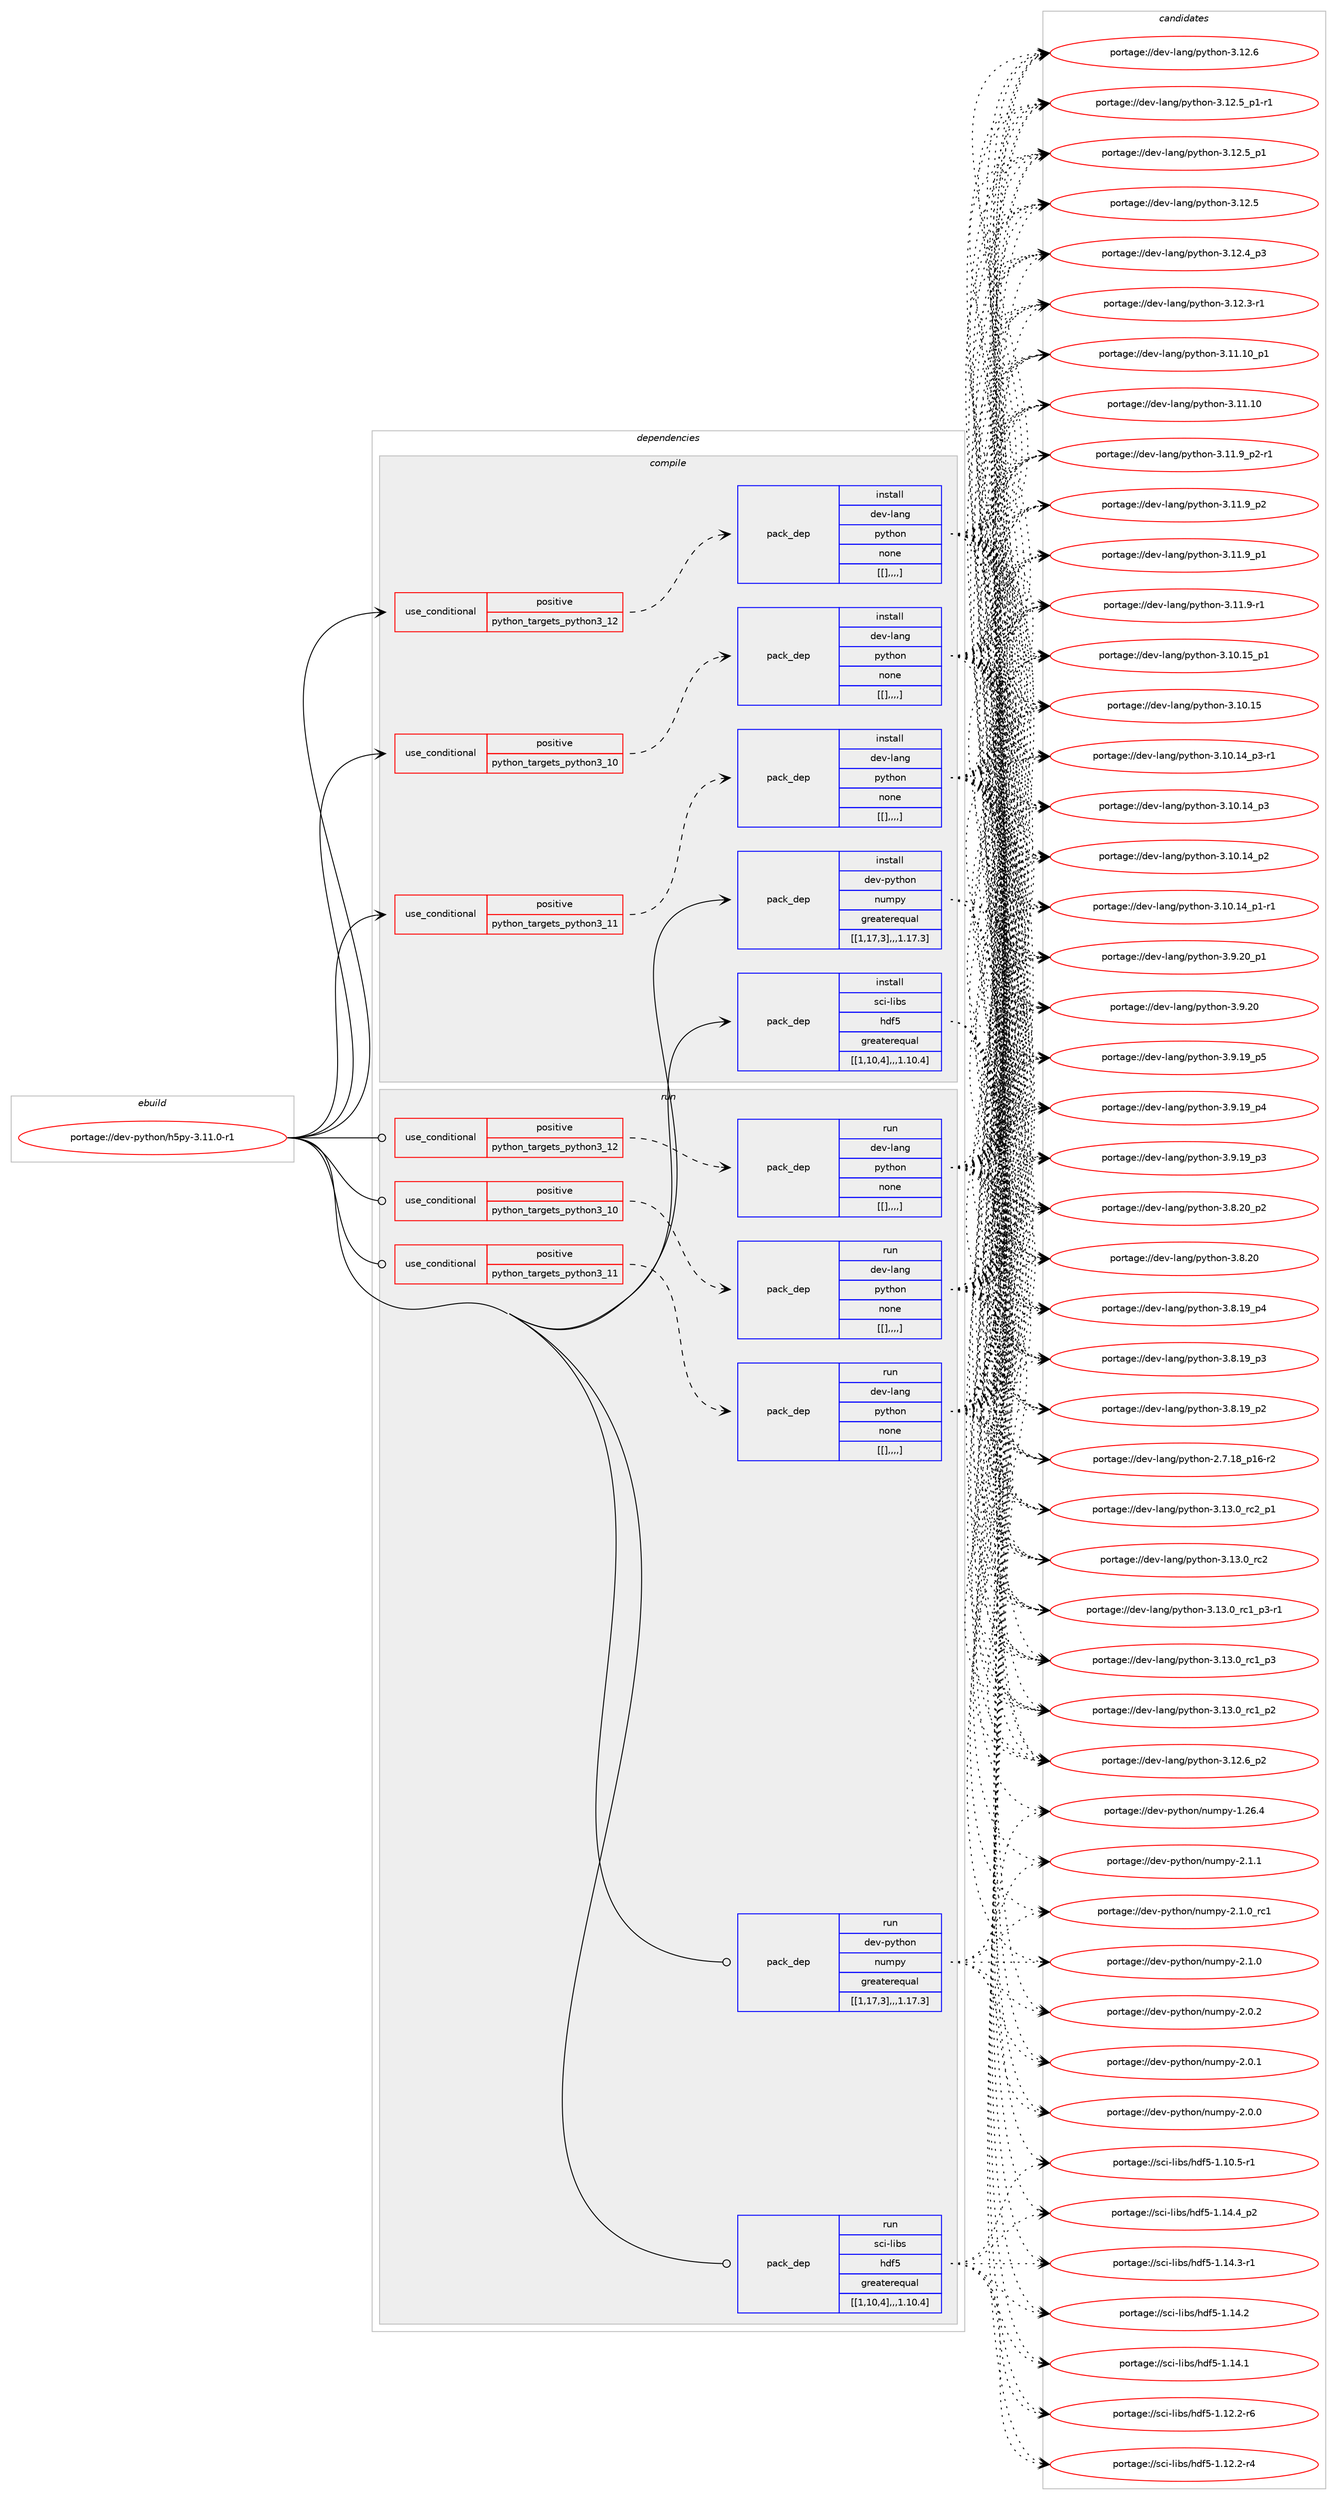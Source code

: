 digraph prolog {

# *************
# Graph options
# *************

newrank=true;
concentrate=true;
compound=true;
graph [rankdir=LR,fontname=Helvetica,fontsize=10,ranksep=1.5];#, ranksep=2.5, nodesep=0.2];
edge  [arrowhead=vee];
node  [fontname=Helvetica,fontsize=10];

# **********
# The ebuild
# **********

subgraph cluster_leftcol {
color=gray;
label=<<i>ebuild</i>>;
id [label="portage://dev-python/h5py-3.11.0-r1", color=red, width=4, href="../dev-python/h5py-3.11.0-r1.svg"];
}

# ****************
# The dependencies
# ****************

subgraph cluster_midcol {
color=gray;
label=<<i>dependencies</i>>;
subgraph cluster_compile {
fillcolor="#eeeeee";
style=filled;
label=<<i>compile</i>>;
subgraph cond34400 {
dependency149246 [label=<<TABLE BORDER="0" CELLBORDER="1" CELLSPACING="0" CELLPADDING="4"><TR><TD ROWSPAN="3" CELLPADDING="10">use_conditional</TD></TR><TR><TD>positive</TD></TR><TR><TD>python_targets_python3_10</TD></TR></TABLE>>, shape=none, color=red];
subgraph pack113632 {
dependency149247 [label=<<TABLE BORDER="0" CELLBORDER="1" CELLSPACING="0" CELLPADDING="4" WIDTH="220"><TR><TD ROWSPAN="6" CELLPADDING="30">pack_dep</TD></TR><TR><TD WIDTH="110">install</TD></TR><TR><TD>dev-lang</TD></TR><TR><TD>python</TD></TR><TR><TD>none</TD></TR><TR><TD>[[],,,,]</TD></TR></TABLE>>, shape=none, color=blue];
}
dependency149246:e -> dependency149247:w [weight=20,style="dashed",arrowhead="vee"];
}
id:e -> dependency149246:w [weight=20,style="solid",arrowhead="vee"];
subgraph cond34401 {
dependency149248 [label=<<TABLE BORDER="0" CELLBORDER="1" CELLSPACING="0" CELLPADDING="4"><TR><TD ROWSPAN="3" CELLPADDING="10">use_conditional</TD></TR><TR><TD>positive</TD></TR><TR><TD>python_targets_python3_11</TD></TR></TABLE>>, shape=none, color=red];
subgraph pack113633 {
dependency149249 [label=<<TABLE BORDER="0" CELLBORDER="1" CELLSPACING="0" CELLPADDING="4" WIDTH="220"><TR><TD ROWSPAN="6" CELLPADDING="30">pack_dep</TD></TR><TR><TD WIDTH="110">install</TD></TR><TR><TD>dev-lang</TD></TR><TR><TD>python</TD></TR><TR><TD>none</TD></TR><TR><TD>[[],,,,]</TD></TR></TABLE>>, shape=none, color=blue];
}
dependency149248:e -> dependency149249:w [weight=20,style="dashed",arrowhead="vee"];
}
id:e -> dependency149248:w [weight=20,style="solid",arrowhead="vee"];
subgraph cond34402 {
dependency149250 [label=<<TABLE BORDER="0" CELLBORDER="1" CELLSPACING="0" CELLPADDING="4"><TR><TD ROWSPAN="3" CELLPADDING="10">use_conditional</TD></TR><TR><TD>positive</TD></TR><TR><TD>python_targets_python3_12</TD></TR></TABLE>>, shape=none, color=red];
subgraph pack113634 {
dependency149251 [label=<<TABLE BORDER="0" CELLBORDER="1" CELLSPACING="0" CELLPADDING="4" WIDTH="220"><TR><TD ROWSPAN="6" CELLPADDING="30">pack_dep</TD></TR><TR><TD WIDTH="110">install</TD></TR><TR><TD>dev-lang</TD></TR><TR><TD>python</TD></TR><TR><TD>none</TD></TR><TR><TD>[[],,,,]</TD></TR></TABLE>>, shape=none, color=blue];
}
dependency149250:e -> dependency149251:w [weight=20,style="dashed",arrowhead="vee"];
}
id:e -> dependency149250:w [weight=20,style="solid",arrowhead="vee"];
subgraph pack113635 {
dependency149252 [label=<<TABLE BORDER="0" CELLBORDER="1" CELLSPACING="0" CELLPADDING="4" WIDTH="220"><TR><TD ROWSPAN="6" CELLPADDING="30">pack_dep</TD></TR><TR><TD WIDTH="110">install</TD></TR><TR><TD>dev-python</TD></TR><TR><TD>numpy</TD></TR><TR><TD>greaterequal</TD></TR><TR><TD>[[1,17,3],,,1.17.3]</TD></TR></TABLE>>, shape=none, color=blue];
}
id:e -> dependency149252:w [weight=20,style="solid",arrowhead="vee"];
subgraph pack113636 {
dependency149253 [label=<<TABLE BORDER="0" CELLBORDER="1" CELLSPACING="0" CELLPADDING="4" WIDTH="220"><TR><TD ROWSPAN="6" CELLPADDING="30">pack_dep</TD></TR><TR><TD WIDTH="110">install</TD></TR><TR><TD>sci-libs</TD></TR><TR><TD>hdf5</TD></TR><TR><TD>greaterequal</TD></TR><TR><TD>[[1,10,4],,,1.10.4]</TD></TR></TABLE>>, shape=none, color=blue];
}
id:e -> dependency149253:w [weight=20,style="solid",arrowhead="vee"];
}
subgraph cluster_compileandrun {
fillcolor="#eeeeee";
style=filled;
label=<<i>compile and run</i>>;
}
subgraph cluster_run {
fillcolor="#eeeeee";
style=filled;
label=<<i>run</i>>;
subgraph cond34403 {
dependency149254 [label=<<TABLE BORDER="0" CELLBORDER="1" CELLSPACING="0" CELLPADDING="4"><TR><TD ROWSPAN="3" CELLPADDING="10">use_conditional</TD></TR><TR><TD>positive</TD></TR><TR><TD>python_targets_python3_10</TD></TR></TABLE>>, shape=none, color=red];
subgraph pack113637 {
dependency149255 [label=<<TABLE BORDER="0" CELLBORDER="1" CELLSPACING="0" CELLPADDING="4" WIDTH="220"><TR><TD ROWSPAN="6" CELLPADDING="30">pack_dep</TD></TR><TR><TD WIDTH="110">run</TD></TR><TR><TD>dev-lang</TD></TR><TR><TD>python</TD></TR><TR><TD>none</TD></TR><TR><TD>[[],,,,]</TD></TR></TABLE>>, shape=none, color=blue];
}
dependency149254:e -> dependency149255:w [weight=20,style="dashed",arrowhead="vee"];
}
id:e -> dependency149254:w [weight=20,style="solid",arrowhead="odot"];
subgraph cond34404 {
dependency149256 [label=<<TABLE BORDER="0" CELLBORDER="1" CELLSPACING="0" CELLPADDING="4"><TR><TD ROWSPAN="3" CELLPADDING="10">use_conditional</TD></TR><TR><TD>positive</TD></TR><TR><TD>python_targets_python3_11</TD></TR></TABLE>>, shape=none, color=red];
subgraph pack113638 {
dependency149257 [label=<<TABLE BORDER="0" CELLBORDER="1" CELLSPACING="0" CELLPADDING="4" WIDTH="220"><TR><TD ROWSPAN="6" CELLPADDING="30">pack_dep</TD></TR><TR><TD WIDTH="110">run</TD></TR><TR><TD>dev-lang</TD></TR><TR><TD>python</TD></TR><TR><TD>none</TD></TR><TR><TD>[[],,,,]</TD></TR></TABLE>>, shape=none, color=blue];
}
dependency149256:e -> dependency149257:w [weight=20,style="dashed",arrowhead="vee"];
}
id:e -> dependency149256:w [weight=20,style="solid",arrowhead="odot"];
subgraph cond34405 {
dependency149258 [label=<<TABLE BORDER="0" CELLBORDER="1" CELLSPACING="0" CELLPADDING="4"><TR><TD ROWSPAN="3" CELLPADDING="10">use_conditional</TD></TR><TR><TD>positive</TD></TR><TR><TD>python_targets_python3_12</TD></TR></TABLE>>, shape=none, color=red];
subgraph pack113639 {
dependency149259 [label=<<TABLE BORDER="0" CELLBORDER="1" CELLSPACING="0" CELLPADDING="4" WIDTH="220"><TR><TD ROWSPAN="6" CELLPADDING="30">pack_dep</TD></TR><TR><TD WIDTH="110">run</TD></TR><TR><TD>dev-lang</TD></TR><TR><TD>python</TD></TR><TR><TD>none</TD></TR><TR><TD>[[],,,,]</TD></TR></TABLE>>, shape=none, color=blue];
}
dependency149258:e -> dependency149259:w [weight=20,style="dashed",arrowhead="vee"];
}
id:e -> dependency149258:w [weight=20,style="solid",arrowhead="odot"];
subgraph pack113640 {
dependency149260 [label=<<TABLE BORDER="0" CELLBORDER="1" CELLSPACING="0" CELLPADDING="4" WIDTH="220"><TR><TD ROWSPAN="6" CELLPADDING="30">pack_dep</TD></TR><TR><TD WIDTH="110">run</TD></TR><TR><TD>dev-python</TD></TR><TR><TD>numpy</TD></TR><TR><TD>greaterequal</TD></TR><TR><TD>[[1,17,3],,,1.17.3]</TD></TR></TABLE>>, shape=none, color=blue];
}
id:e -> dependency149260:w [weight=20,style="solid",arrowhead="odot"];
subgraph pack113641 {
dependency149261 [label=<<TABLE BORDER="0" CELLBORDER="1" CELLSPACING="0" CELLPADDING="4" WIDTH="220"><TR><TD ROWSPAN="6" CELLPADDING="30">pack_dep</TD></TR><TR><TD WIDTH="110">run</TD></TR><TR><TD>sci-libs</TD></TR><TR><TD>hdf5</TD></TR><TR><TD>greaterequal</TD></TR><TR><TD>[[1,10,4],,,1.10.4]</TD></TR></TABLE>>, shape=none, color=blue];
}
id:e -> dependency149261:w [weight=20,style="solid",arrowhead="odot"];
}
}

# **************
# The candidates
# **************

subgraph cluster_choices {
rank=same;
color=gray;
label=<<i>candidates</i>>;

subgraph choice113632 {
color=black;
nodesep=1;
choice100101118451089711010347112121116104111110455146495146489511499509511249 [label="portage://dev-lang/python-3.13.0_rc2_p1", color=red, width=4,href="../dev-lang/python-3.13.0_rc2_p1.svg"];
choice10010111845108971101034711212111610411111045514649514648951149950 [label="portage://dev-lang/python-3.13.0_rc2", color=red, width=4,href="../dev-lang/python-3.13.0_rc2.svg"];
choice1001011184510897110103471121211161041111104551464951464895114994995112514511449 [label="portage://dev-lang/python-3.13.0_rc1_p3-r1", color=red, width=4,href="../dev-lang/python-3.13.0_rc1_p3-r1.svg"];
choice100101118451089711010347112121116104111110455146495146489511499499511251 [label="portage://dev-lang/python-3.13.0_rc1_p3", color=red, width=4,href="../dev-lang/python-3.13.0_rc1_p3.svg"];
choice100101118451089711010347112121116104111110455146495146489511499499511250 [label="portage://dev-lang/python-3.13.0_rc1_p2", color=red, width=4,href="../dev-lang/python-3.13.0_rc1_p2.svg"];
choice100101118451089711010347112121116104111110455146495046549511250 [label="portage://dev-lang/python-3.12.6_p2", color=red, width=4,href="../dev-lang/python-3.12.6_p2.svg"];
choice10010111845108971101034711212111610411111045514649504654 [label="portage://dev-lang/python-3.12.6", color=red, width=4,href="../dev-lang/python-3.12.6.svg"];
choice1001011184510897110103471121211161041111104551464950465395112494511449 [label="portage://dev-lang/python-3.12.5_p1-r1", color=red, width=4,href="../dev-lang/python-3.12.5_p1-r1.svg"];
choice100101118451089711010347112121116104111110455146495046539511249 [label="portage://dev-lang/python-3.12.5_p1", color=red, width=4,href="../dev-lang/python-3.12.5_p1.svg"];
choice10010111845108971101034711212111610411111045514649504653 [label="portage://dev-lang/python-3.12.5", color=red, width=4,href="../dev-lang/python-3.12.5.svg"];
choice100101118451089711010347112121116104111110455146495046529511251 [label="portage://dev-lang/python-3.12.4_p3", color=red, width=4,href="../dev-lang/python-3.12.4_p3.svg"];
choice100101118451089711010347112121116104111110455146495046514511449 [label="portage://dev-lang/python-3.12.3-r1", color=red, width=4,href="../dev-lang/python-3.12.3-r1.svg"];
choice10010111845108971101034711212111610411111045514649494649489511249 [label="portage://dev-lang/python-3.11.10_p1", color=red, width=4,href="../dev-lang/python-3.11.10_p1.svg"];
choice1001011184510897110103471121211161041111104551464949464948 [label="portage://dev-lang/python-3.11.10", color=red, width=4,href="../dev-lang/python-3.11.10.svg"];
choice1001011184510897110103471121211161041111104551464949465795112504511449 [label="portage://dev-lang/python-3.11.9_p2-r1", color=red, width=4,href="../dev-lang/python-3.11.9_p2-r1.svg"];
choice100101118451089711010347112121116104111110455146494946579511250 [label="portage://dev-lang/python-3.11.9_p2", color=red, width=4,href="../dev-lang/python-3.11.9_p2.svg"];
choice100101118451089711010347112121116104111110455146494946579511249 [label="portage://dev-lang/python-3.11.9_p1", color=red, width=4,href="../dev-lang/python-3.11.9_p1.svg"];
choice100101118451089711010347112121116104111110455146494946574511449 [label="portage://dev-lang/python-3.11.9-r1", color=red, width=4,href="../dev-lang/python-3.11.9-r1.svg"];
choice10010111845108971101034711212111610411111045514649484649539511249 [label="portage://dev-lang/python-3.10.15_p1", color=red, width=4,href="../dev-lang/python-3.10.15_p1.svg"];
choice1001011184510897110103471121211161041111104551464948464953 [label="portage://dev-lang/python-3.10.15", color=red, width=4,href="../dev-lang/python-3.10.15.svg"];
choice100101118451089711010347112121116104111110455146494846495295112514511449 [label="portage://dev-lang/python-3.10.14_p3-r1", color=red, width=4,href="../dev-lang/python-3.10.14_p3-r1.svg"];
choice10010111845108971101034711212111610411111045514649484649529511251 [label="portage://dev-lang/python-3.10.14_p3", color=red, width=4,href="../dev-lang/python-3.10.14_p3.svg"];
choice10010111845108971101034711212111610411111045514649484649529511250 [label="portage://dev-lang/python-3.10.14_p2", color=red, width=4,href="../dev-lang/python-3.10.14_p2.svg"];
choice100101118451089711010347112121116104111110455146494846495295112494511449 [label="portage://dev-lang/python-3.10.14_p1-r1", color=red, width=4,href="../dev-lang/python-3.10.14_p1-r1.svg"];
choice100101118451089711010347112121116104111110455146574650489511249 [label="portage://dev-lang/python-3.9.20_p1", color=red, width=4,href="../dev-lang/python-3.9.20_p1.svg"];
choice10010111845108971101034711212111610411111045514657465048 [label="portage://dev-lang/python-3.9.20", color=red, width=4,href="../dev-lang/python-3.9.20.svg"];
choice100101118451089711010347112121116104111110455146574649579511253 [label="portage://dev-lang/python-3.9.19_p5", color=red, width=4,href="../dev-lang/python-3.9.19_p5.svg"];
choice100101118451089711010347112121116104111110455146574649579511252 [label="portage://dev-lang/python-3.9.19_p4", color=red, width=4,href="../dev-lang/python-3.9.19_p4.svg"];
choice100101118451089711010347112121116104111110455146574649579511251 [label="portage://dev-lang/python-3.9.19_p3", color=red, width=4,href="../dev-lang/python-3.9.19_p3.svg"];
choice100101118451089711010347112121116104111110455146564650489511250 [label="portage://dev-lang/python-3.8.20_p2", color=red, width=4,href="../dev-lang/python-3.8.20_p2.svg"];
choice10010111845108971101034711212111610411111045514656465048 [label="portage://dev-lang/python-3.8.20", color=red, width=4,href="../dev-lang/python-3.8.20.svg"];
choice100101118451089711010347112121116104111110455146564649579511252 [label="portage://dev-lang/python-3.8.19_p4", color=red, width=4,href="../dev-lang/python-3.8.19_p4.svg"];
choice100101118451089711010347112121116104111110455146564649579511251 [label="portage://dev-lang/python-3.8.19_p3", color=red, width=4,href="../dev-lang/python-3.8.19_p3.svg"];
choice100101118451089711010347112121116104111110455146564649579511250 [label="portage://dev-lang/python-3.8.19_p2", color=red, width=4,href="../dev-lang/python-3.8.19_p2.svg"];
choice100101118451089711010347112121116104111110455046554649569511249544511450 [label="portage://dev-lang/python-2.7.18_p16-r2", color=red, width=4,href="../dev-lang/python-2.7.18_p16-r2.svg"];
dependency149247:e -> choice100101118451089711010347112121116104111110455146495146489511499509511249:w [style=dotted,weight="100"];
dependency149247:e -> choice10010111845108971101034711212111610411111045514649514648951149950:w [style=dotted,weight="100"];
dependency149247:e -> choice1001011184510897110103471121211161041111104551464951464895114994995112514511449:w [style=dotted,weight="100"];
dependency149247:e -> choice100101118451089711010347112121116104111110455146495146489511499499511251:w [style=dotted,weight="100"];
dependency149247:e -> choice100101118451089711010347112121116104111110455146495146489511499499511250:w [style=dotted,weight="100"];
dependency149247:e -> choice100101118451089711010347112121116104111110455146495046549511250:w [style=dotted,weight="100"];
dependency149247:e -> choice10010111845108971101034711212111610411111045514649504654:w [style=dotted,weight="100"];
dependency149247:e -> choice1001011184510897110103471121211161041111104551464950465395112494511449:w [style=dotted,weight="100"];
dependency149247:e -> choice100101118451089711010347112121116104111110455146495046539511249:w [style=dotted,weight="100"];
dependency149247:e -> choice10010111845108971101034711212111610411111045514649504653:w [style=dotted,weight="100"];
dependency149247:e -> choice100101118451089711010347112121116104111110455146495046529511251:w [style=dotted,weight="100"];
dependency149247:e -> choice100101118451089711010347112121116104111110455146495046514511449:w [style=dotted,weight="100"];
dependency149247:e -> choice10010111845108971101034711212111610411111045514649494649489511249:w [style=dotted,weight="100"];
dependency149247:e -> choice1001011184510897110103471121211161041111104551464949464948:w [style=dotted,weight="100"];
dependency149247:e -> choice1001011184510897110103471121211161041111104551464949465795112504511449:w [style=dotted,weight="100"];
dependency149247:e -> choice100101118451089711010347112121116104111110455146494946579511250:w [style=dotted,weight="100"];
dependency149247:e -> choice100101118451089711010347112121116104111110455146494946579511249:w [style=dotted,weight="100"];
dependency149247:e -> choice100101118451089711010347112121116104111110455146494946574511449:w [style=dotted,weight="100"];
dependency149247:e -> choice10010111845108971101034711212111610411111045514649484649539511249:w [style=dotted,weight="100"];
dependency149247:e -> choice1001011184510897110103471121211161041111104551464948464953:w [style=dotted,weight="100"];
dependency149247:e -> choice100101118451089711010347112121116104111110455146494846495295112514511449:w [style=dotted,weight="100"];
dependency149247:e -> choice10010111845108971101034711212111610411111045514649484649529511251:w [style=dotted,weight="100"];
dependency149247:e -> choice10010111845108971101034711212111610411111045514649484649529511250:w [style=dotted,weight="100"];
dependency149247:e -> choice100101118451089711010347112121116104111110455146494846495295112494511449:w [style=dotted,weight="100"];
dependency149247:e -> choice100101118451089711010347112121116104111110455146574650489511249:w [style=dotted,weight="100"];
dependency149247:e -> choice10010111845108971101034711212111610411111045514657465048:w [style=dotted,weight="100"];
dependency149247:e -> choice100101118451089711010347112121116104111110455146574649579511253:w [style=dotted,weight="100"];
dependency149247:e -> choice100101118451089711010347112121116104111110455146574649579511252:w [style=dotted,weight="100"];
dependency149247:e -> choice100101118451089711010347112121116104111110455146574649579511251:w [style=dotted,weight="100"];
dependency149247:e -> choice100101118451089711010347112121116104111110455146564650489511250:w [style=dotted,weight="100"];
dependency149247:e -> choice10010111845108971101034711212111610411111045514656465048:w [style=dotted,weight="100"];
dependency149247:e -> choice100101118451089711010347112121116104111110455146564649579511252:w [style=dotted,weight="100"];
dependency149247:e -> choice100101118451089711010347112121116104111110455146564649579511251:w [style=dotted,weight="100"];
dependency149247:e -> choice100101118451089711010347112121116104111110455146564649579511250:w [style=dotted,weight="100"];
dependency149247:e -> choice100101118451089711010347112121116104111110455046554649569511249544511450:w [style=dotted,weight="100"];
}
subgraph choice113633 {
color=black;
nodesep=1;
choice100101118451089711010347112121116104111110455146495146489511499509511249 [label="portage://dev-lang/python-3.13.0_rc2_p1", color=red, width=4,href="../dev-lang/python-3.13.0_rc2_p1.svg"];
choice10010111845108971101034711212111610411111045514649514648951149950 [label="portage://dev-lang/python-3.13.0_rc2", color=red, width=4,href="../dev-lang/python-3.13.0_rc2.svg"];
choice1001011184510897110103471121211161041111104551464951464895114994995112514511449 [label="portage://dev-lang/python-3.13.0_rc1_p3-r1", color=red, width=4,href="../dev-lang/python-3.13.0_rc1_p3-r1.svg"];
choice100101118451089711010347112121116104111110455146495146489511499499511251 [label="portage://dev-lang/python-3.13.0_rc1_p3", color=red, width=4,href="../dev-lang/python-3.13.0_rc1_p3.svg"];
choice100101118451089711010347112121116104111110455146495146489511499499511250 [label="portage://dev-lang/python-3.13.0_rc1_p2", color=red, width=4,href="../dev-lang/python-3.13.0_rc1_p2.svg"];
choice100101118451089711010347112121116104111110455146495046549511250 [label="portage://dev-lang/python-3.12.6_p2", color=red, width=4,href="../dev-lang/python-3.12.6_p2.svg"];
choice10010111845108971101034711212111610411111045514649504654 [label="portage://dev-lang/python-3.12.6", color=red, width=4,href="../dev-lang/python-3.12.6.svg"];
choice1001011184510897110103471121211161041111104551464950465395112494511449 [label="portage://dev-lang/python-3.12.5_p1-r1", color=red, width=4,href="../dev-lang/python-3.12.5_p1-r1.svg"];
choice100101118451089711010347112121116104111110455146495046539511249 [label="portage://dev-lang/python-3.12.5_p1", color=red, width=4,href="../dev-lang/python-3.12.5_p1.svg"];
choice10010111845108971101034711212111610411111045514649504653 [label="portage://dev-lang/python-3.12.5", color=red, width=4,href="../dev-lang/python-3.12.5.svg"];
choice100101118451089711010347112121116104111110455146495046529511251 [label="portage://dev-lang/python-3.12.4_p3", color=red, width=4,href="../dev-lang/python-3.12.4_p3.svg"];
choice100101118451089711010347112121116104111110455146495046514511449 [label="portage://dev-lang/python-3.12.3-r1", color=red, width=4,href="../dev-lang/python-3.12.3-r1.svg"];
choice10010111845108971101034711212111610411111045514649494649489511249 [label="portage://dev-lang/python-3.11.10_p1", color=red, width=4,href="../dev-lang/python-3.11.10_p1.svg"];
choice1001011184510897110103471121211161041111104551464949464948 [label="portage://dev-lang/python-3.11.10", color=red, width=4,href="../dev-lang/python-3.11.10.svg"];
choice1001011184510897110103471121211161041111104551464949465795112504511449 [label="portage://dev-lang/python-3.11.9_p2-r1", color=red, width=4,href="../dev-lang/python-3.11.9_p2-r1.svg"];
choice100101118451089711010347112121116104111110455146494946579511250 [label="portage://dev-lang/python-3.11.9_p2", color=red, width=4,href="../dev-lang/python-3.11.9_p2.svg"];
choice100101118451089711010347112121116104111110455146494946579511249 [label="portage://dev-lang/python-3.11.9_p1", color=red, width=4,href="../dev-lang/python-3.11.9_p1.svg"];
choice100101118451089711010347112121116104111110455146494946574511449 [label="portage://dev-lang/python-3.11.9-r1", color=red, width=4,href="../dev-lang/python-3.11.9-r1.svg"];
choice10010111845108971101034711212111610411111045514649484649539511249 [label="portage://dev-lang/python-3.10.15_p1", color=red, width=4,href="../dev-lang/python-3.10.15_p1.svg"];
choice1001011184510897110103471121211161041111104551464948464953 [label="portage://dev-lang/python-3.10.15", color=red, width=4,href="../dev-lang/python-3.10.15.svg"];
choice100101118451089711010347112121116104111110455146494846495295112514511449 [label="portage://dev-lang/python-3.10.14_p3-r1", color=red, width=4,href="../dev-lang/python-3.10.14_p3-r1.svg"];
choice10010111845108971101034711212111610411111045514649484649529511251 [label="portage://dev-lang/python-3.10.14_p3", color=red, width=4,href="../dev-lang/python-3.10.14_p3.svg"];
choice10010111845108971101034711212111610411111045514649484649529511250 [label="portage://dev-lang/python-3.10.14_p2", color=red, width=4,href="../dev-lang/python-3.10.14_p2.svg"];
choice100101118451089711010347112121116104111110455146494846495295112494511449 [label="portage://dev-lang/python-3.10.14_p1-r1", color=red, width=4,href="../dev-lang/python-3.10.14_p1-r1.svg"];
choice100101118451089711010347112121116104111110455146574650489511249 [label="portage://dev-lang/python-3.9.20_p1", color=red, width=4,href="../dev-lang/python-3.9.20_p1.svg"];
choice10010111845108971101034711212111610411111045514657465048 [label="portage://dev-lang/python-3.9.20", color=red, width=4,href="../dev-lang/python-3.9.20.svg"];
choice100101118451089711010347112121116104111110455146574649579511253 [label="portage://dev-lang/python-3.9.19_p5", color=red, width=4,href="../dev-lang/python-3.9.19_p5.svg"];
choice100101118451089711010347112121116104111110455146574649579511252 [label="portage://dev-lang/python-3.9.19_p4", color=red, width=4,href="../dev-lang/python-3.9.19_p4.svg"];
choice100101118451089711010347112121116104111110455146574649579511251 [label="portage://dev-lang/python-3.9.19_p3", color=red, width=4,href="../dev-lang/python-3.9.19_p3.svg"];
choice100101118451089711010347112121116104111110455146564650489511250 [label="portage://dev-lang/python-3.8.20_p2", color=red, width=4,href="../dev-lang/python-3.8.20_p2.svg"];
choice10010111845108971101034711212111610411111045514656465048 [label="portage://dev-lang/python-3.8.20", color=red, width=4,href="../dev-lang/python-3.8.20.svg"];
choice100101118451089711010347112121116104111110455146564649579511252 [label="portage://dev-lang/python-3.8.19_p4", color=red, width=4,href="../dev-lang/python-3.8.19_p4.svg"];
choice100101118451089711010347112121116104111110455146564649579511251 [label="portage://dev-lang/python-3.8.19_p3", color=red, width=4,href="../dev-lang/python-3.8.19_p3.svg"];
choice100101118451089711010347112121116104111110455146564649579511250 [label="portage://dev-lang/python-3.8.19_p2", color=red, width=4,href="../dev-lang/python-3.8.19_p2.svg"];
choice100101118451089711010347112121116104111110455046554649569511249544511450 [label="portage://dev-lang/python-2.7.18_p16-r2", color=red, width=4,href="../dev-lang/python-2.7.18_p16-r2.svg"];
dependency149249:e -> choice100101118451089711010347112121116104111110455146495146489511499509511249:w [style=dotted,weight="100"];
dependency149249:e -> choice10010111845108971101034711212111610411111045514649514648951149950:w [style=dotted,weight="100"];
dependency149249:e -> choice1001011184510897110103471121211161041111104551464951464895114994995112514511449:w [style=dotted,weight="100"];
dependency149249:e -> choice100101118451089711010347112121116104111110455146495146489511499499511251:w [style=dotted,weight="100"];
dependency149249:e -> choice100101118451089711010347112121116104111110455146495146489511499499511250:w [style=dotted,weight="100"];
dependency149249:e -> choice100101118451089711010347112121116104111110455146495046549511250:w [style=dotted,weight="100"];
dependency149249:e -> choice10010111845108971101034711212111610411111045514649504654:w [style=dotted,weight="100"];
dependency149249:e -> choice1001011184510897110103471121211161041111104551464950465395112494511449:w [style=dotted,weight="100"];
dependency149249:e -> choice100101118451089711010347112121116104111110455146495046539511249:w [style=dotted,weight="100"];
dependency149249:e -> choice10010111845108971101034711212111610411111045514649504653:w [style=dotted,weight="100"];
dependency149249:e -> choice100101118451089711010347112121116104111110455146495046529511251:w [style=dotted,weight="100"];
dependency149249:e -> choice100101118451089711010347112121116104111110455146495046514511449:w [style=dotted,weight="100"];
dependency149249:e -> choice10010111845108971101034711212111610411111045514649494649489511249:w [style=dotted,weight="100"];
dependency149249:e -> choice1001011184510897110103471121211161041111104551464949464948:w [style=dotted,weight="100"];
dependency149249:e -> choice1001011184510897110103471121211161041111104551464949465795112504511449:w [style=dotted,weight="100"];
dependency149249:e -> choice100101118451089711010347112121116104111110455146494946579511250:w [style=dotted,weight="100"];
dependency149249:e -> choice100101118451089711010347112121116104111110455146494946579511249:w [style=dotted,weight="100"];
dependency149249:e -> choice100101118451089711010347112121116104111110455146494946574511449:w [style=dotted,weight="100"];
dependency149249:e -> choice10010111845108971101034711212111610411111045514649484649539511249:w [style=dotted,weight="100"];
dependency149249:e -> choice1001011184510897110103471121211161041111104551464948464953:w [style=dotted,weight="100"];
dependency149249:e -> choice100101118451089711010347112121116104111110455146494846495295112514511449:w [style=dotted,weight="100"];
dependency149249:e -> choice10010111845108971101034711212111610411111045514649484649529511251:w [style=dotted,weight="100"];
dependency149249:e -> choice10010111845108971101034711212111610411111045514649484649529511250:w [style=dotted,weight="100"];
dependency149249:e -> choice100101118451089711010347112121116104111110455146494846495295112494511449:w [style=dotted,weight="100"];
dependency149249:e -> choice100101118451089711010347112121116104111110455146574650489511249:w [style=dotted,weight="100"];
dependency149249:e -> choice10010111845108971101034711212111610411111045514657465048:w [style=dotted,weight="100"];
dependency149249:e -> choice100101118451089711010347112121116104111110455146574649579511253:w [style=dotted,weight="100"];
dependency149249:e -> choice100101118451089711010347112121116104111110455146574649579511252:w [style=dotted,weight="100"];
dependency149249:e -> choice100101118451089711010347112121116104111110455146574649579511251:w [style=dotted,weight="100"];
dependency149249:e -> choice100101118451089711010347112121116104111110455146564650489511250:w [style=dotted,weight="100"];
dependency149249:e -> choice10010111845108971101034711212111610411111045514656465048:w [style=dotted,weight="100"];
dependency149249:e -> choice100101118451089711010347112121116104111110455146564649579511252:w [style=dotted,weight="100"];
dependency149249:e -> choice100101118451089711010347112121116104111110455146564649579511251:w [style=dotted,weight="100"];
dependency149249:e -> choice100101118451089711010347112121116104111110455146564649579511250:w [style=dotted,weight="100"];
dependency149249:e -> choice100101118451089711010347112121116104111110455046554649569511249544511450:w [style=dotted,weight="100"];
}
subgraph choice113634 {
color=black;
nodesep=1;
choice100101118451089711010347112121116104111110455146495146489511499509511249 [label="portage://dev-lang/python-3.13.0_rc2_p1", color=red, width=4,href="../dev-lang/python-3.13.0_rc2_p1.svg"];
choice10010111845108971101034711212111610411111045514649514648951149950 [label="portage://dev-lang/python-3.13.0_rc2", color=red, width=4,href="../dev-lang/python-3.13.0_rc2.svg"];
choice1001011184510897110103471121211161041111104551464951464895114994995112514511449 [label="portage://dev-lang/python-3.13.0_rc1_p3-r1", color=red, width=4,href="../dev-lang/python-3.13.0_rc1_p3-r1.svg"];
choice100101118451089711010347112121116104111110455146495146489511499499511251 [label="portage://dev-lang/python-3.13.0_rc1_p3", color=red, width=4,href="../dev-lang/python-3.13.0_rc1_p3.svg"];
choice100101118451089711010347112121116104111110455146495146489511499499511250 [label="portage://dev-lang/python-3.13.0_rc1_p2", color=red, width=4,href="../dev-lang/python-3.13.0_rc1_p2.svg"];
choice100101118451089711010347112121116104111110455146495046549511250 [label="portage://dev-lang/python-3.12.6_p2", color=red, width=4,href="../dev-lang/python-3.12.6_p2.svg"];
choice10010111845108971101034711212111610411111045514649504654 [label="portage://dev-lang/python-3.12.6", color=red, width=4,href="../dev-lang/python-3.12.6.svg"];
choice1001011184510897110103471121211161041111104551464950465395112494511449 [label="portage://dev-lang/python-3.12.5_p1-r1", color=red, width=4,href="../dev-lang/python-3.12.5_p1-r1.svg"];
choice100101118451089711010347112121116104111110455146495046539511249 [label="portage://dev-lang/python-3.12.5_p1", color=red, width=4,href="../dev-lang/python-3.12.5_p1.svg"];
choice10010111845108971101034711212111610411111045514649504653 [label="portage://dev-lang/python-3.12.5", color=red, width=4,href="../dev-lang/python-3.12.5.svg"];
choice100101118451089711010347112121116104111110455146495046529511251 [label="portage://dev-lang/python-3.12.4_p3", color=red, width=4,href="../dev-lang/python-3.12.4_p3.svg"];
choice100101118451089711010347112121116104111110455146495046514511449 [label="portage://dev-lang/python-3.12.3-r1", color=red, width=4,href="../dev-lang/python-3.12.3-r1.svg"];
choice10010111845108971101034711212111610411111045514649494649489511249 [label="portage://dev-lang/python-3.11.10_p1", color=red, width=4,href="../dev-lang/python-3.11.10_p1.svg"];
choice1001011184510897110103471121211161041111104551464949464948 [label="portage://dev-lang/python-3.11.10", color=red, width=4,href="../dev-lang/python-3.11.10.svg"];
choice1001011184510897110103471121211161041111104551464949465795112504511449 [label="portage://dev-lang/python-3.11.9_p2-r1", color=red, width=4,href="../dev-lang/python-3.11.9_p2-r1.svg"];
choice100101118451089711010347112121116104111110455146494946579511250 [label="portage://dev-lang/python-3.11.9_p2", color=red, width=4,href="../dev-lang/python-3.11.9_p2.svg"];
choice100101118451089711010347112121116104111110455146494946579511249 [label="portage://dev-lang/python-3.11.9_p1", color=red, width=4,href="../dev-lang/python-3.11.9_p1.svg"];
choice100101118451089711010347112121116104111110455146494946574511449 [label="portage://dev-lang/python-3.11.9-r1", color=red, width=4,href="../dev-lang/python-3.11.9-r1.svg"];
choice10010111845108971101034711212111610411111045514649484649539511249 [label="portage://dev-lang/python-3.10.15_p1", color=red, width=4,href="../dev-lang/python-3.10.15_p1.svg"];
choice1001011184510897110103471121211161041111104551464948464953 [label="portage://dev-lang/python-3.10.15", color=red, width=4,href="../dev-lang/python-3.10.15.svg"];
choice100101118451089711010347112121116104111110455146494846495295112514511449 [label="portage://dev-lang/python-3.10.14_p3-r1", color=red, width=4,href="../dev-lang/python-3.10.14_p3-r1.svg"];
choice10010111845108971101034711212111610411111045514649484649529511251 [label="portage://dev-lang/python-3.10.14_p3", color=red, width=4,href="../dev-lang/python-3.10.14_p3.svg"];
choice10010111845108971101034711212111610411111045514649484649529511250 [label="portage://dev-lang/python-3.10.14_p2", color=red, width=4,href="../dev-lang/python-3.10.14_p2.svg"];
choice100101118451089711010347112121116104111110455146494846495295112494511449 [label="portage://dev-lang/python-3.10.14_p1-r1", color=red, width=4,href="../dev-lang/python-3.10.14_p1-r1.svg"];
choice100101118451089711010347112121116104111110455146574650489511249 [label="portage://dev-lang/python-3.9.20_p1", color=red, width=4,href="../dev-lang/python-3.9.20_p1.svg"];
choice10010111845108971101034711212111610411111045514657465048 [label="portage://dev-lang/python-3.9.20", color=red, width=4,href="../dev-lang/python-3.9.20.svg"];
choice100101118451089711010347112121116104111110455146574649579511253 [label="portage://dev-lang/python-3.9.19_p5", color=red, width=4,href="../dev-lang/python-3.9.19_p5.svg"];
choice100101118451089711010347112121116104111110455146574649579511252 [label="portage://dev-lang/python-3.9.19_p4", color=red, width=4,href="../dev-lang/python-3.9.19_p4.svg"];
choice100101118451089711010347112121116104111110455146574649579511251 [label="portage://dev-lang/python-3.9.19_p3", color=red, width=4,href="../dev-lang/python-3.9.19_p3.svg"];
choice100101118451089711010347112121116104111110455146564650489511250 [label="portage://dev-lang/python-3.8.20_p2", color=red, width=4,href="../dev-lang/python-3.8.20_p2.svg"];
choice10010111845108971101034711212111610411111045514656465048 [label="portage://dev-lang/python-3.8.20", color=red, width=4,href="../dev-lang/python-3.8.20.svg"];
choice100101118451089711010347112121116104111110455146564649579511252 [label="portage://dev-lang/python-3.8.19_p4", color=red, width=4,href="../dev-lang/python-3.8.19_p4.svg"];
choice100101118451089711010347112121116104111110455146564649579511251 [label="portage://dev-lang/python-3.8.19_p3", color=red, width=4,href="../dev-lang/python-3.8.19_p3.svg"];
choice100101118451089711010347112121116104111110455146564649579511250 [label="portage://dev-lang/python-3.8.19_p2", color=red, width=4,href="../dev-lang/python-3.8.19_p2.svg"];
choice100101118451089711010347112121116104111110455046554649569511249544511450 [label="portage://dev-lang/python-2.7.18_p16-r2", color=red, width=4,href="../dev-lang/python-2.7.18_p16-r2.svg"];
dependency149251:e -> choice100101118451089711010347112121116104111110455146495146489511499509511249:w [style=dotted,weight="100"];
dependency149251:e -> choice10010111845108971101034711212111610411111045514649514648951149950:w [style=dotted,weight="100"];
dependency149251:e -> choice1001011184510897110103471121211161041111104551464951464895114994995112514511449:w [style=dotted,weight="100"];
dependency149251:e -> choice100101118451089711010347112121116104111110455146495146489511499499511251:w [style=dotted,weight="100"];
dependency149251:e -> choice100101118451089711010347112121116104111110455146495146489511499499511250:w [style=dotted,weight="100"];
dependency149251:e -> choice100101118451089711010347112121116104111110455146495046549511250:w [style=dotted,weight="100"];
dependency149251:e -> choice10010111845108971101034711212111610411111045514649504654:w [style=dotted,weight="100"];
dependency149251:e -> choice1001011184510897110103471121211161041111104551464950465395112494511449:w [style=dotted,weight="100"];
dependency149251:e -> choice100101118451089711010347112121116104111110455146495046539511249:w [style=dotted,weight="100"];
dependency149251:e -> choice10010111845108971101034711212111610411111045514649504653:w [style=dotted,weight="100"];
dependency149251:e -> choice100101118451089711010347112121116104111110455146495046529511251:w [style=dotted,weight="100"];
dependency149251:e -> choice100101118451089711010347112121116104111110455146495046514511449:w [style=dotted,weight="100"];
dependency149251:e -> choice10010111845108971101034711212111610411111045514649494649489511249:w [style=dotted,weight="100"];
dependency149251:e -> choice1001011184510897110103471121211161041111104551464949464948:w [style=dotted,weight="100"];
dependency149251:e -> choice1001011184510897110103471121211161041111104551464949465795112504511449:w [style=dotted,weight="100"];
dependency149251:e -> choice100101118451089711010347112121116104111110455146494946579511250:w [style=dotted,weight="100"];
dependency149251:e -> choice100101118451089711010347112121116104111110455146494946579511249:w [style=dotted,weight="100"];
dependency149251:e -> choice100101118451089711010347112121116104111110455146494946574511449:w [style=dotted,weight="100"];
dependency149251:e -> choice10010111845108971101034711212111610411111045514649484649539511249:w [style=dotted,weight="100"];
dependency149251:e -> choice1001011184510897110103471121211161041111104551464948464953:w [style=dotted,weight="100"];
dependency149251:e -> choice100101118451089711010347112121116104111110455146494846495295112514511449:w [style=dotted,weight="100"];
dependency149251:e -> choice10010111845108971101034711212111610411111045514649484649529511251:w [style=dotted,weight="100"];
dependency149251:e -> choice10010111845108971101034711212111610411111045514649484649529511250:w [style=dotted,weight="100"];
dependency149251:e -> choice100101118451089711010347112121116104111110455146494846495295112494511449:w [style=dotted,weight="100"];
dependency149251:e -> choice100101118451089711010347112121116104111110455146574650489511249:w [style=dotted,weight="100"];
dependency149251:e -> choice10010111845108971101034711212111610411111045514657465048:w [style=dotted,weight="100"];
dependency149251:e -> choice100101118451089711010347112121116104111110455146574649579511253:w [style=dotted,weight="100"];
dependency149251:e -> choice100101118451089711010347112121116104111110455146574649579511252:w [style=dotted,weight="100"];
dependency149251:e -> choice100101118451089711010347112121116104111110455146574649579511251:w [style=dotted,weight="100"];
dependency149251:e -> choice100101118451089711010347112121116104111110455146564650489511250:w [style=dotted,weight="100"];
dependency149251:e -> choice10010111845108971101034711212111610411111045514656465048:w [style=dotted,weight="100"];
dependency149251:e -> choice100101118451089711010347112121116104111110455146564649579511252:w [style=dotted,weight="100"];
dependency149251:e -> choice100101118451089711010347112121116104111110455146564649579511251:w [style=dotted,weight="100"];
dependency149251:e -> choice100101118451089711010347112121116104111110455146564649579511250:w [style=dotted,weight="100"];
dependency149251:e -> choice100101118451089711010347112121116104111110455046554649569511249544511450:w [style=dotted,weight="100"];
}
subgraph choice113635 {
color=black;
nodesep=1;
choice1001011184511212111610411111047110117109112121455046494649 [label="portage://dev-python/numpy-2.1.1", color=red, width=4,href="../dev-python/numpy-2.1.1.svg"];
choice1001011184511212111610411111047110117109112121455046494648951149949 [label="portage://dev-python/numpy-2.1.0_rc1", color=red, width=4,href="../dev-python/numpy-2.1.0_rc1.svg"];
choice1001011184511212111610411111047110117109112121455046494648 [label="portage://dev-python/numpy-2.1.0", color=red, width=4,href="../dev-python/numpy-2.1.0.svg"];
choice1001011184511212111610411111047110117109112121455046484650 [label="portage://dev-python/numpy-2.0.2", color=red, width=4,href="../dev-python/numpy-2.0.2.svg"];
choice1001011184511212111610411111047110117109112121455046484649 [label="portage://dev-python/numpy-2.0.1", color=red, width=4,href="../dev-python/numpy-2.0.1.svg"];
choice1001011184511212111610411111047110117109112121455046484648 [label="portage://dev-python/numpy-2.0.0", color=red, width=4,href="../dev-python/numpy-2.0.0.svg"];
choice100101118451121211161041111104711011710911212145494650544652 [label="portage://dev-python/numpy-1.26.4", color=red, width=4,href="../dev-python/numpy-1.26.4.svg"];
dependency149252:e -> choice1001011184511212111610411111047110117109112121455046494649:w [style=dotted,weight="100"];
dependency149252:e -> choice1001011184511212111610411111047110117109112121455046494648951149949:w [style=dotted,weight="100"];
dependency149252:e -> choice1001011184511212111610411111047110117109112121455046494648:w [style=dotted,weight="100"];
dependency149252:e -> choice1001011184511212111610411111047110117109112121455046484650:w [style=dotted,weight="100"];
dependency149252:e -> choice1001011184511212111610411111047110117109112121455046484649:w [style=dotted,weight="100"];
dependency149252:e -> choice1001011184511212111610411111047110117109112121455046484648:w [style=dotted,weight="100"];
dependency149252:e -> choice100101118451121211161041111104711011710911212145494650544652:w [style=dotted,weight="100"];
}
subgraph choice113636 {
color=black;
nodesep=1;
choice1159910545108105981154710410010253454946495246529511250 [label="portage://sci-libs/hdf5-1.14.4_p2", color=red, width=4,href="../sci-libs/hdf5-1.14.4_p2.svg"];
choice1159910545108105981154710410010253454946495246514511449 [label="portage://sci-libs/hdf5-1.14.3-r1", color=red, width=4,href="../sci-libs/hdf5-1.14.3-r1.svg"];
choice115991054510810598115471041001025345494649524650 [label="portage://sci-libs/hdf5-1.14.2", color=red, width=4,href="../sci-libs/hdf5-1.14.2.svg"];
choice115991054510810598115471041001025345494649524649 [label="portage://sci-libs/hdf5-1.14.1", color=red, width=4,href="../sci-libs/hdf5-1.14.1.svg"];
choice1159910545108105981154710410010253454946495046504511454 [label="portage://sci-libs/hdf5-1.12.2-r6", color=red, width=4,href="../sci-libs/hdf5-1.12.2-r6.svg"];
choice1159910545108105981154710410010253454946495046504511452 [label="portage://sci-libs/hdf5-1.12.2-r4", color=red, width=4,href="../sci-libs/hdf5-1.12.2-r4.svg"];
choice1159910545108105981154710410010253454946494846534511449 [label="portage://sci-libs/hdf5-1.10.5-r1", color=red, width=4,href="../sci-libs/hdf5-1.10.5-r1.svg"];
dependency149253:e -> choice1159910545108105981154710410010253454946495246529511250:w [style=dotted,weight="100"];
dependency149253:e -> choice1159910545108105981154710410010253454946495246514511449:w [style=dotted,weight="100"];
dependency149253:e -> choice115991054510810598115471041001025345494649524650:w [style=dotted,weight="100"];
dependency149253:e -> choice115991054510810598115471041001025345494649524649:w [style=dotted,weight="100"];
dependency149253:e -> choice1159910545108105981154710410010253454946495046504511454:w [style=dotted,weight="100"];
dependency149253:e -> choice1159910545108105981154710410010253454946495046504511452:w [style=dotted,weight="100"];
dependency149253:e -> choice1159910545108105981154710410010253454946494846534511449:w [style=dotted,weight="100"];
}
subgraph choice113637 {
color=black;
nodesep=1;
choice100101118451089711010347112121116104111110455146495146489511499509511249 [label="portage://dev-lang/python-3.13.0_rc2_p1", color=red, width=4,href="../dev-lang/python-3.13.0_rc2_p1.svg"];
choice10010111845108971101034711212111610411111045514649514648951149950 [label="portage://dev-lang/python-3.13.0_rc2", color=red, width=4,href="../dev-lang/python-3.13.0_rc2.svg"];
choice1001011184510897110103471121211161041111104551464951464895114994995112514511449 [label="portage://dev-lang/python-3.13.0_rc1_p3-r1", color=red, width=4,href="../dev-lang/python-3.13.0_rc1_p3-r1.svg"];
choice100101118451089711010347112121116104111110455146495146489511499499511251 [label="portage://dev-lang/python-3.13.0_rc1_p3", color=red, width=4,href="../dev-lang/python-3.13.0_rc1_p3.svg"];
choice100101118451089711010347112121116104111110455146495146489511499499511250 [label="portage://dev-lang/python-3.13.0_rc1_p2", color=red, width=4,href="../dev-lang/python-3.13.0_rc1_p2.svg"];
choice100101118451089711010347112121116104111110455146495046549511250 [label="portage://dev-lang/python-3.12.6_p2", color=red, width=4,href="../dev-lang/python-3.12.6_p2.svg"];
choice10010111845108971101034711212111610411111045514649504654 [label="portage://dev-lang/python-3.12.6", color=red, width=4,href="../dev-lang/python-3.12.6.svg"];
choice1001011184510897110103471121211161041111104551464950465395112494511449 [label="portage://dev-lang/python-3.12.5_p1-r1", color=red, width=4,href="../dev-lang/python-3.12.5_p1-r1.svg"];
choice100101118451089711010347112121116104111110455146495046539511249 [label="portage://dev-lang/python-3.12.5_p1", color=red, width=4,href="../dev-lang/python-3.12.5_p1.svg"];
choice10010111845108971101034711212111610411111045514649504653 [label="portage://dev-lang/python-3.12.5", color=red, width=4,href="../dev-lang/python-3.12.5.svg"];
choice100101118451089711010347112121116104111110455146495046529511251 [label="portage://dev-lang/python-3.12.4_p3", color=red, width=4,href="../dev-lang/python-3.12.4_p3.svg"];
choice100101118451089711010347112121116104111110455146495046514511449 [label="portage://dev-lang/python-3.12.3-r1", color=red, width=4,href="../dev-lang/python-3.12.3-r1.svg"];
choice10010111845108971101034711212111610411111045514649494649489511249 [label="portage://dev-lang/python-3.11.10_p1", color=red, width=4,href="../dev-lang/python-3.11.10_p1.svg"];
choice1001011184510897110103471121211161041111104551464949464948 [label="portage://dev-lang/python-3.11.10", color=red, width=4,href="../dev-lang/python-3.11.10.svg"];
choice1001011184510897110103471121211161041111104551464949465795112504511449 [label="portage://dev-lang/python-3.11.9_p2-r1", color=red, width=4,href="../dev-lang/python-3.11.9_p2-r1.svg"];
choice100101118451089711010347112121116104111110455146494946579511250 [label="portage://dev-lang/python-3.11.9_p2", color=red, width=4,href="../dev-lang/python-3.11.9_p2.svg"];
choice100101118451089711010347112121116104111110455146494946579511249 [label="portage://dev-lang/python-3.11.9_p1", color=red, width=4,href="../dev-lang/python-3.11.9_p1.svg"];
choice100101118451089711010347112121116104111110455146494946574511449 [label="portage://dev-lang/python-3.11.9-r1", color=red, width=4,href="../dev-lang/python-3.11.9-r1.svg"];
choice10010111845108971101034711212111610411111045514649484649539511249 [label="portage://dev-lang/python-3.10.15_p1", color=red, width=4,href="../dev-lang/python-3.10.15_p1.svg"];
choice1001011184510897110103471121211161041111104551464948464953 [label="portage://dev-lang/python-3.10.15", color=red, width=4,href="../dev-lang/python-3.10.15.svg"];
choice100101118451089711010347112121116104111110455146494846495295112514511449 [label="portage://dev-lang/python-3.10.14_p3-r1", color=red, width=4,href="../dev-lang/python-3.10.14_p3-r1.svg"];
choice10010111845108971101034711212111610411111045514649484649529511251 [label="portage://dev-lang/python-3.10.14_p3", color=red, width=4,href="../dev-lang/python-3.10.14_p3.svg"];
choice10010111845108971101034711212111610411111045514649484649529511250 [label="portage://dev-lang/python-3.10.14_p2", color=red, width=4,href="../dev-lang/python-3.10.14_p2.svg"];
choice100101118451089711010347112121116104111110455146494846495295112494511449 [label="portage://dev-lang/python-3.10.14_p1-r1", color=red, width=4,href="../dev-lang/python-3.10.14_p1-r1.svg"];
choice100101118451089711010347112121116104111110455146574650489511249 [label="portage://dev-lang/python-3.9.20_p1", color=red, width=4,href="../dev-lang/python-3.9.20_p1.svg"];
choice10010111845108971101034711212111610411111045514657465048 [label="portage://dev-lang/python-3.9.20", color=red, width=4,href="../dev-lang/python-3.9.20.svg"];
choice100101118451089711010347112121116104111110455146574649579511253 [label="portage://dev-lang/python-3.9.19_p5", color=red, width=4,href="../dev-lang/python-3.9.19_p5.svg"];
choice100101118451089711010347112121116104111110455146574649579511252 [label="portage://dev-lang/python-3.9.19_p4", color=red, width=4,href="../dev-lang/python-3.9.19_p4.svg"];
choice100101118451089711010347112121116104111110455146574649579511251 [label="portage://dev-lang/python-3.9.19_p3", color=red, width=4,href="../dev-lang/python-3.9.19_p3.svg"];
choice100101118451089711010347112121116104111110455146564650489511250 [label="portage://dev-lang/python-3.8.20_p2", color=red, width=4,href="../dev-lang/python-3.8.20_p2.svg"];
choice10010111845108971101034711212111610411111045514656465048 [label="portage://dev-lang/python-3.8.20", color=red, width=4,href="../dev-lang/python-3.8.20.svg"];
choice100101118451089711010347112121116104111110455146564649579511252 [label="portage://dev-lang/python-3.8.19_p4", color=red, width=4,href="../dev-lang/python-3.8.19_p4.svg"];
choice100101118451089711010347112121116104111110455146564649579511251 [label="portage://dev-lang/python-3.8.19_p3", color=red, width=4,href="../dev-lang/python-3.8.19_p3.svg"];
choice100101118451089711010347112121116104111110455146564649579511250 [label="portage://dev-lang/python-3.8.19_p2", color=red, width=4,href="../dev-lang/python-3.8.19_p2.svg"];
choice100101118451089711010347112121116104111110455046554649569511249544511450 [label="portage://dev-lang/python-2.7.18_p16-r2", color=red, width=4,href="../dev-lang/python-2.7.18_p16-r2.svg"];
dependency149255:e -> choice100101118451089711010347112121116104111110455146495146489511499509511249:w [style=dotted,weight="100"];
dependency149255:e -> choice10010111845108971101034711212111610411111045514649514648951149950:w [style=dotted,weight="100"];
dependency149255:e -> choice1001011184510897110103471121211161041111104551464951464895114994995112514511449:w [style=dotted,weight="100"];
dependency149255:e -> choice100101118451089711010347112121116104111110455146495146489511499499511251:w [style=dotted,weight="100"];
dependency149255:e -> choice100101118451089711010347112121116104111110455146495146489511499499511250:w [style=dotted,weight="100"];
dependency149255:e -> choice100101118451089711010347112121116104111110455146495046549511250:w [style=dotted,weight="100"];
dependency149255:e -> choice10010111845108971101034711212111610411111045514649504654:w [style=dotted,weight="100"];
dependency149255:e -> choice1001011184510897110103471121211161041111104551464950465395112494511449:w [style=dotted,weight="100"];
dependency149255:e -> choice100101118451089711010347112121116104111110455146495046539511249:w [style=dotted,weight="100"];
dependency149255:e -> choice10010111845108971101034711212111610411111045514649504653:w [style=dotted,weight="100"];
dependency149255:e -> choice100101118451089711010347112121116104111110455146495046529511251:w [style=dotted,weight="100"];
dependency149255:e -> choice100101118451089711010347112121116104111110455146495046514511449:w [style=dotted,weight="100"];
dependency149255:e -> choice10010111845108971101034711212111610411111045514649494649489511249:w [style=dotted,weight="100"];
dependency149255:e -> choice1001011184510897110103471121211161041111104551464949464948:w [style=dotted,weight="100"];
dependency149255:e -> choice1001011184510897110103471121211161041111104551464949465795112504511449:w [style=dotted,weight="100"];
dependency149255:e -> choice100101118451089711010347112121116104111110455146494946579511250:w [style=dotted,weight="100"];
dependency149255:e -> choice100101118451089711010347112121116104111110455146494946579511249:w [style=dotted,weight="100"];
dependency149255:e -> choice100101118451089711010347112121116104111110455146494946574511449:w [style=dotted,weight="100"];
dependency149255:e -> choice10010111845108971101034711212111610411111045514649484649539511249:w [style=dotted,weight="100"];
dependency149255:e -> choice1001011184510897110103471121211161041111104551464948464953:w [style=dotted,weight="100"];
dependency149255:e -> choice100101118451089711010347112121116104111110455146494846495295112514511449:w [style=dotted,weight="100"];
dependency149255:e -> choice10010111845108971101034711212111610411111045514649484649529511251:w [style=dotted,weight="100"];
dependency149255:e -> choice10010111845108971101034711212111610411111045514649484649529511250:w [style=dotted,weight="100"];
dependency149255:e -> choice100101118451089711010347112121116104111110455146494846495295112494511449:w [style=dotted,weight="100"];
dependency149255:e -> choice100101118451089711010347112121116104111110455146574650489511249:w [style=dotted,weight="100"];
dependency149255:e -> choice10010111845108971101034711212111610411111045514657465048:w [style=dotted,weight="100"];
dependency149255:e -> choice100101118451089711010347112121116104111110455146574649579511253:w [style=dotted,weight="100"];
dependency149255:e -> choice100101118451089711010347112121116104111110455146574649579511252:w [style=dotted,weight="100"];
dependency149255:e -> choice100101118451089711010347112121116104111110455146574649579511251:w [style=dotted,weight="100"];
dependency149255:e -> choice100101118451089711010347112121116104111110455146564650489511250:w [style=dotted,weight="100"];
dependency149255:e -> choice10010111845108971101034711212111610411111045514656465048:w [style=dotted,weight="100"];
dependency149255:e -> choice100101118451089711010347112121116104111110455146564649579511252:w [style=dotted,weight="100"];
dependency149255:e -> choice100101118451089711010347112121116104111110455146564649579511251:w [style=dotted,weight="100"];
dependency149255:e -> choice100101118451089711010347112121116104111110455146564649579511250:w [style=dotted,weight="100"];
dependency149255:e -> choice100101118451089711010347112121116104111110455046554649569511249544511450:w [style=dotted,weight="100"];
}
subgraph choice113638 {
color=black;
nodesep=1;
choice100101118451089711010347112121116104111110455146495146489511499509511249 [label="portage://dev-lang/python-3.13.0_rc2_p1", color=red, width=4,href="../dev-lang/python-3.13.0_rc2_p1.svg"];
choice10010111845108971101034711212111610411111045514649514648951149950 [label="portage://dev-lang/python-3.13.0_rc2", color=red, width=4,href="../dev-lang/python-3.13.0_rc2.svg"];
choice1001011184510897110103471121211161041111104551464951464895114994995112514511449 [label="portage://dev-lang/python-3.13.0_rc1_p3-r1", color=red, width=4,href="../dev-lang/python-3.13.0_rc1_p3-r1.svg"];
choice100101118451089711010347112121116104111110455146495146489511499499511251 [label="portage://dev-lang/python-3.13.0_rc1_p3", color=red, width=4,href="../dev-lang/python-3.13.0_rc1_p3.svg"];
choice100101118451089711010347112121116104111110455146495146489511499499511250 [label="portage://dev-lang/python-3.13.0_rc1_p2", color=red, width=4,href="../dev-lang/python-3.13.0_rc1_p2.svg"];
choice100101118451089711010347112121116104111110455146495046549511250 [label="portage://dev-lang/python-3.12.6_p2", color=red, width=4,href="../dev-lang/python-3.12.6_p2.svg"];
choice10010111845108971101034711212111610411111045514649504654 [label="portage://dev-lang/python-3.12.6", color=red, width=4,href="../dev-lang/python-3.12.6.svg"];
choice1001011184510897110103471121211161041111104551464950465395112494511449 [label="portage://dev-lang/python-3.12.5_p1-r1", color=red, width=4,href="../dev-lang/python-3.12.5_p1-r1.svg"];
choice100101118451089711010347112121116104111110455146495046539511249 [label="portage://dev-lang/python-3.12.5_p1", color=red, width=4,href="../dev-lang/python-3.12.5_p1.svg"];
choice10010111845108971101034711212111610411111045514649504653 [label="portage://dev-lang/python-3.12.5", color=red, width=4,href="../dev-lang/python-3.12.5.svg"];
choice100101118451089711010347112121116104111110455146495046529511251 [label="portage://dev-lang/python-3.12.4_p3", color=red, width=4,href="../dev-lang/python-3.12.4_p3.svg"];
choice100101118451089711010347112121116104111110455146495046514511449 [label="portage://dev-lang/python-3.12.3-r1", color=red, width=4,href="../dev-lang/python-3.12.3-r1.svg"];
choice10010111845108971101034711212111610411111045514649494649489511249 [label="portage://dev-lang/python-3.11.10_p1", color=red, width=4,href="../dev-lang/python-3.11.10_p1.svg"];
choice1001011184510897110103471121211161041111104551464949464948 [label="portage://dev-lang/python-3.11.10", color=red, width=4,href="../dev-lang/python-3.11.10.svg"];
choice1001011184510897110103471121211161041111104551464949465795112504511449 [label="portage://dev-lang/python-3.11.9_p2-r1", color=red, width=4,href="../dev-lang/python-3.11.9_p2-r1.svg"];
choice100101118451089711010347112121116104111110455146494946579511250 [label="portage://dev-lang/python-3.11.9_p2", color=red, width=4,href="../dev-lang/python-3.11.9_p2.svg"];
choice100101118451089711010347112121116104111110455146494946579511249 [label="portage://dev-lang/python-3.11.9_p1", color=red, width=4,href="../dev-lang/python-3.11.9_p1.svg"];
choice100101118451089711010347112121116104111110455146494946574511449 [label="portage://dev-lang/python-3.11.9-r1", color=red, width=4,href="../dev-lang/python-3.11.9-r1.svg"];
choice10010111845108971101034711212111610411111045514649484649539511249 [label="portage://dev-lang/python-3.10.15_p1", color=red, width=4,href="../dev-lang/python-3.10.15_p1.svg"];
choice1001011184510897110103471121211161041111104551464948464953 [label="portage://dev-lang/python-3.10.15", color=red, width=4,href="../dev-lang/python-3.10.15.svg"];
choice100101118451089711010347112121116104111110455146494846495295112514511449 [label="portage://dev-lang/python-3.10.14_p3-r1", color=red, width=4,href="../dev-lang/python-3.10.14_p3-r1.svg"];
choice10010111845108971101034711212111610411111045514649484649529511251 [label="portage://dev-lang/python-3.10.14_p3", color=red, width=4,href="../dev-lang/python-3.10.14_p3.svg"];
choice10010111845108971101034711212111610411111045514649484649529511250 [label="portage://dev-lang/python-3.10.14_p2", color=red, width=4,href="../dev-lang/python-3.10.14_p2.svg"];
choice100101118451089711010347112121116104111110455146494846495295112494511449 [label="portage://dev-lang/python-3.10.14_p1-r1", color=red, width=4,href="../dev-lang/python-3.10.14_p1-r1.svg"];
choice100101118451089711010347112121116104111110455146574650489511249 [label="portage://dev-lang/python-3.9.20_p1", color=red, width=4,href="../dev-lang/python-3.9.20_p1.svg"];
choice10010111845108971101034711212111610411111045514657465048 [label="portage://dev-lang/python-3.9.20", color=red, width=4,href="../dev-lang/python-3.9.20.svg"];
choice100101118451089711010347112121116104111110455146574649579511253 [label="portage://dev-lang/python-3.9.19_p5", color=red, width=4,href="../dev-lang/python-3.9.19_p5.svg"];
choice100101118451089711010347112121116104111110455146574649579511252 [label="portage://dev-lang/python-3.9.19_p4", color=red, width=4,href="../dev-lang/python-3.9.19_p4.svg"];
choice100101118451089711010347112121116104111110455146574649579511251 [label="portage://dev-lang/python-3.9.19_p3", color=red, width=4,href="../dev-lang/python-3.9.19_p3.svg"];
choice100101118451089711010347112121116104111110455146564650489511250 [label="portage://dev-lang/python-3.8.20_p2", color=red, width=4,href="../dev-lang/python-3.8.20_p2.svg"];
choice10010111845108971101034711212111610411111045514656465048 [label="portage://dev-lang/python-3.8.20", color=red, width=4,href="../dev-lang/python-3.8.20.svg"];
choice100101118451089711010347112121116104111110455146564649579511252 [label="portage://dev-lang/python-3.8.19_p4", color=red, width=4,href="../dev-lang/python-3.8.19_p4.svg"];
choice100101118451089711010347112121116104111110455146564649579511251 [label="portage://dev-lang/python-3.8.19_p3", color=red, width=4,href="../dev-lang/python-3.8.19_p3.svg"];
choice100101118451089711010347112121116104111110455146564649579511250 [label="portage://dev-lang/python-3.8.19_p2", color=red, width=4,href="../dev-lang/python-3.8.19_p2.svg"];
choice100101118451089711010347112121116104111110455046554649569511249544511450 [label="portage://dev-lang/python-2.7.18_p16-r2", color=red, width=4,href="../dev-lang/python-2.7.18_p16-r2.svg"];
dependency149257:e -> choice100101118451089711010347112121116104111110455146495146489511499509511249:w [style=dotted,weight="100"];
dependency149257:e -> choice10010111845108971101034711212111610411111045514649514648951149950:w [style=dotted,weight="100"];
dependency149257:e -> choice1001011184510897110103471121211161041111104551464951464895114994995112514511449:w [style=dotted,weight="100"];
dependency149257:e -> choice100101118451089711010347112121116104111110455146495146489511499499511251:w [style=dotted,weight="100"];
dependency149257:e -> choice100101118451089711010347112121116104111110455146495146489511499499511250:w [style=dotted,weight="100"];
dependency149257:e -> choice100101118451089711010347112121116104111110455146495046549511250:w [style=dotted,weight="100"];
dependency149257:e -> choice10010111845108971101034711212111610411111045514649504654:w [style=dotted,weight="100"];
dependency149257:e -> choice1001011184510897110103471121211161041111104551464950465395112494511449:w [style=dotted,weight="100"];
dependency149257:e -> choice100101118451089711010347112121116104111110455146495046539511249:w [style=dotted,weight="100"];
dependency149257:e -> choice10010111845108971101034711212111610411111045514649504653:w [style=dotted,weight="100"];
dependency149257:e -> choice100101118451089711010347112121116104111110455146495046529511251:w [style=dotted,weight="100"];
dependency149257:e -> choice100101118451089711010347112121116104111110455146495046514511449:w [style=dotted,weight="100"];
dependency149257:e -> choice10010111845108971101034711212111610411111045514649494649489511249:w [style=dotted,weight="100"];
dependency149257:e -> choice1001011184510897110103471121211161041111104551464949464948:w [style=dotted,weight="100"];
dependency149257:e -> choice1001011184510897110103471121211161041111104551464949465795112504511449:w [style=dotted,weight="100"];
dependency149257:e -> choice100101118451089711010347112121116104111110455146494946579511250:w [style=dotted,weight="100"];
dependency149257:e -> choice100101118451089711010347112121116104111110455146494946579511249:w [style=dotted,weight="100"];
dependency149257:e -> choice100101118451089711010347112121116104111110455146494946574511449:w [style=dotted,weight="100"];
dependency149257:e -> choice10010111845108971101034711212111610411111045514649484649539511249:w [style=dotted,weight="100"];
dependency149257:e -> choice1001011184510897110103471121211161041111104551464948464953:w [style=dotted,weight="100"];
dependency149257:e -> choice100101118451089711010347112121116104111110455146494846495295112514511449:w [style=dotted,weight="100"];
dependency149257:e -> choice10010111845108971101034711212111610411111045514649484649529511251:w [style=dotted,weight="100"];
dependency149257:e -> choice10010111845108971101034711212111610411111045514649484649529511250:w [style=dotted,weight="100"];
dependency149257:e -> choice100101118451089711010347112121116104111110455146494846495295112494511449:w [style=dotted,weight="100"];
dependency149257:e -> choice100101118451089711010347112121116104111110455146574650489511249:w [style=dotted,weight="100"];
dependency149257:e -> choice10010111845108971101034711212111610411111045514657465048:w [style=dotted,weight="100"];
dependency149257:e -> choice100101118451089711010347112121116104111110455146574649579511253:w [style=dotted,weight="100"];
dependency149257:e -> choice100101118451089711010347112121116104111110455146574649579511252:w [style=dotted,weight="100"];
dependency149257:e -> choice100101118451089711010347112121116104111110455146574649579511251:w [style=dotted,weight="100"];
dependency149257:e -> choice100101118451089711010347112121116104111110455146564650489511250:w [style=dotted,weight="100"];
dependency149257:e -> choice10010111845108971101034711212111610411111045514656465048:w [style=dotted,weight="100"];
dependency149257:e -> choice100101118451089711010347112121116104111110455146564649579511252:w [style=dotted,weight="100"];
dependency149257:e -> choice100101118451089711010347112121116104111110455146564649579511251:w [style=dotted,weight="100"];
dependency149257:e -> choice100101118451089711010347112121116104111110455146564649579511250:w [style=dotted,weight="100"];
dependency149257:e -> choice100101118451089711010347112121116104111110455046554649569511249544511450:w [style=dotted,weight="100"];
}
subgraph choice113639 {
color=black;
nodesep=1;
choice100101118451089711010347112121116104111110455146495146489511499509511249 [label="portage://dev-lang/python-3.13.0_rc2_p1", color=red, width=4,href="../dev-lang/python-3.13.0_rc2_p1.svg"];
choice10010111845108971101034711212111610411111045514649514648951149950 [label="portage://dev-lang/python-3.13.0_rc2", color=red, width=4,href="../dev-lang/python-3.13.0_rc2.svg"];
choice1001011184510897110103471121211161041111104551464951464895114994995112514511449 [label="portage://dev-lang/python-3.13.0_rc1_p3-r1", color=red, width=4,href="../dev-lang/python-3.13.0_rc1_p3-r1.svg"];
choice100101118451089711010347112121116104111110455146495146489511499499511251 [label="portage://dev-lang/python-3.13.0_rc1_p3", color=red, width=4,href="../dev-lang/python-3.13.0_rc1_p3.svg"];
choice100101118451089711010347112121116104111110455146495146489511499499511250 [label="portage://dev-lang/python-3.13.0_rc1_p2", color=red, width=4,href="../dev-lang/python-3.13.0_rc1_p2.svg"];
choice100101118451089711010347112121116104111110455146495046549511250 [label="portage://dev-lang/python-3.12.6_p2", color=red, width=4,href="../dev-lang/python-3.12.6_p2.svg"];
choice10010111845108971101034711212111610411111045514649504654 [label="portage://dev-lang/python-3.12.6", color=red, width=4,href="../dev-lang/python-3.12.6.svg"];
choice1001011184510897110103471121211161041111104551464950465395112494511449 [label="portage://dev-lang/python-3.12.5_p1-r1", color=red, width=4,href="../dev-lang/python-3.12.5_p1-r1.svg"];
choice100101118451089711010347112121116104111110455146495046539511249 [label="portage://dev-lang/python-3.12.5_p1", color=red, width=4,href="../dev-lang/python-3.12.5_p1.svg"];
choice10010111845108971101034711212111610411111045514649504653 [label="portage://dev-lang/python-3.12.5", color=red, width=4,href="../dev-lang/python-3.12.5.svg"];
choice100101118451089711010347112121116104111110455146495046529511251 [label="portage://dev-lang/python-3.12.4_p3", color=red, width=4,href="../dev-lang/python-3.12.4_p3.svg"];
choice100101118451089711010347112121116104111110455146495046514511449 [label="portage://dev-lang/python-3.12.3-r1", color=red, width=4,href="../dev-lang/python-3.12.3-r1.svg"];
choice10010111845108971101034711212111610411111045514649494649489511249 [label="portage://dev-lang/python-3.11.10_p1", color=red, width=4,href="../dev-lang/python-3.11.10_p1.svg"];
choice1001011184510897110103471121211161041111104551464949464948 [label="portage://dev-lang/python-3.11.10", color=red, width=4,href="../dev-lang/python-3.11.10.svg"];
choice1001011184510897110103471121211161041111104551464949465795112504511449 [label="portage://dev-lang/python-3.11.9_p2-r1", color=red, width=4,href="../dev-lang/python-3.11.9_p2-r1.svg"];
choice100101118451089711010347112121116104111110455146494946579511250 [label="portage://dev-lang/python-3.11.9_p2", color=red, width=4,href="../dev-lang/python-3.11.9_p2.svg"];
choice100101118451089711010347112121116104111110455146494946579511249 [label="portage://dev-lang/python-3.11.9_p1", color=red, width=4,href="../dev-lang/python-3.11.9_p1.svg"];
choice100101118451089711010347112121116104111110455146494946574511449 [label="portage://dev-lang/python-3.11.9-r1", color=red, width=4,href="../dev-lang/python-3.11.9-r1.svg"];
choice10010111845108971101034711212111610411111045514649484649539511249 [label="portage://dev-lang/python-3.10.15_p1", color=red, width=4,href="../dev-lang/python-3.10.15_p1.svg"];
choice1001011184510897110103471121211161041111104551464948464953 [label="portage://dev-lang/python-3.10.15", color=red, width=4,href="../dev-lang/python-3.10.15.svg"];
choice100101118451089711010347112121116104111110455146494846495295112514511449 [label="portage://dev-lang/python-3.10.14_p3-r1", color=red, width=4,href="../dev-lang/python-3.10.14_p3-r1.svg"];
choice10010111845108971101034711212111610411111045514649484649529511251 [label="portage://dev-lang/python-3.10.14_p3", color=red, width=4,href="../dev-lang/python-3.10.14_p3.svg"];
choice10010111845108971101034711212111610411111045514649484649529511250 [label="portage://dev-lang/python-3.10.14_p2", color=red, width=4,href="../dev-lang/python-3.10.14_p2.svg"];
choice100101118451089711010347112121116104111110455146494846495295112494511449 [label="portage://dev-lang/python-3.10.14_p1-r1", color=red, width=4,href="../dev-lang/python-3.10.14_p1-r1.svg"];
choice100101118451089711010347112121116104111110455146574650489511249 [label="portage://dev-lang/python-3.9.20_p1", color=red, width=4,href="../dev-lang/python-3.9.20_p1.svg"];
choice10010111845108971101034711212111610411111045514657465048 [label="portage://dev-lang/python-3.9.20", color=red, width=4,href="../dev-lang/python-3.9.20.svg"];
choice100101118451089711010347112121116104111110455146574649579511253 [label="portage://dev-lang/python-3.9.19_p5", color=red, width=4,href="../dev-lang/python-3.9.19_p5.svg"];
choice100101118451089711010347112121116104111110455146574649579511252 [label="portage://dev-lang/python-3.9.19_p4", color=red, width=4,href="../dev-lang/python-3.9.19_p4.svg"];
choice100101118451089711010347112121116104111110455146574649579511251 [label="portage://dev-lang/python-3.9.19_p3", color=red, width=4,href="../dev-lang/python-3.9.19_p3.svg"];
choice100101118451089711010347112121116104111110455146564650489511250 [label="portage://dev-lang/python-3.8.20_p2", color=red, width=4,href="../dev-lang/python-3.8.20_p2.svg"];
choice10010111845108971101034711212111610411111045514656465048 [label="portage://dev-lang/python-3.8.20", color=red, width=4,href="../dev-lang/python-3.8.20.svg"];
choice100101118451089711010347112121116104111110455146564649579511252 [label="portage://dev-lang/python-3.8.19_p4", color=red, width=4,href="../dev-lang/python-3.8.19_p4.svg"];
choice100101118451089711010347112121116104111110455146564649579511251 [label="portage://dev-lang/python-3.8.19_p3", color=red, width=4,href="../dev-lang/python-3.8.19_p3.svg"];
choice100101118451089711010347112121116104111110455146564649579511250 [label="portage://dev-lang/python-3.8.19_p2", color=red, width=4,href="../dev-lang/python-3.8.19_p2.svg"];
choice100101118451089711010347112121116104111110455046554649569511249544511450 [label="portage://dev-lang/python-2.7.18_p16-r2", color=red, width=4,href="../dev-lang/python-2.7.18_p16-r2.svg"];
dependency149259:e -> choice100101118451089711010347112121116104111110455146495146489511499509511249:w [style=dotted,weight="100"];
dependency149259:e -> choice10010111845108971101034711212111610411111045514649514648951149950:w [style=dotted,weight="100"];
dependency149259:e -> choice1001011184510897110103471121211161041111104551464951464895114994995112514511449:w [style=dotted,weight="100"];
dependency149259:e -> choice100101118451089711010347112121116104111110455146495146489511499499511251:w [style=dotted,weight="100"];
dependency149259:e -> choice100101118451089711010347112121116104111110455146495146489511499499511250:w [style=dotted,weight="100"];
dependency149259:e -> choice100101118451089711010347112121116104111110455146495046549511250:w [style=dotted,weight="100"];
dependency149259:e -> choice10010111845108971101034711212111610411111045514649504654:w [style=dotted,weight="100"];
dependency149259:e -> choice1001011184510897110103471121211161041111104551464950465395112494511449:w [style=dotted,weight="100"];
dependency149259:e -> choice100101118451089711010347112121116104111110455146495046539511249:w [style=dotted,weight="100"];
dependency149259:e -> choice10010111845108971101034711212111610411111045514649504653:w [style=dotted,weight="100"];
dependency149259:e -> choice100101118451089711010347112121116104111110455146495046529511251:w [style=dotted,weight="100"];
dependency149259:e -> choice100101118451089711010347112121116104111110455146495046514511449:w [style=dotted,weight="100"];
dependency149259:e -> choice10010111845108971101034711212111610411111045514649494649489511249:w [style=dotted,weight="100"];
dependency149259:e -> choice1001011184510897110103471121211161041111104551464949464948:w [style=dotted,weight="100"];
dependency149259:e -> choice1001011184510897110103471121211161041111104551464949465795112504511449:w [style=dotted,weight="100"];
dependency149259:e -> choice100101118451089711010347112121116104111110455146494946579511250:w [style=dotted,weight="100"];
dependency149259:e -> choice100101118451089711010347112121116104111110455146494946579511249:w [style=dotted,weight="100"];
dependency149259:e -> choice100101118451089711010347112121116104111110455146494946574511449:w [style=dotted,weight="100"];
dependency149259:e -> choice10010111845108971101034711212111610411111045514649484649539511249:w [style=dotted,weight="100"];
dependency149259:e -> choice1001011184510897110103471121211161041111104551464948464953:w [style=dotted,weight="100"];
dependency149259:e -> choice100101118451089711010347112121116104111110455146494846495295112514511449:w [style=dotted,weight="100"];
dependency149259:e -> choice10010111845108971101034711212111610411111045514649484649529511251:w [style=dotted,weight="100"];
dependency149259:e -> choice10010111845108971101034711212111610411111045514649484649529511250:w [style=dotted,weight="100"];
dependency149259:e -> choice100101118451089711010347112121116104111110455146494846495295112494511449:w [style=dotted,weight="100"];
dependency149259:e -> choice100101118451089711010347112121116104111110455146574650489511249:w [style=dotted,weight="100"];
dependency149259:e -> choice10010111845108971101034711212111610411111045514657465048:w [style=dotted,weight="100"];
dependency149259:e -> choice100101118451089711010347112121116104111110455146574649579511253:w [style=dotted,weight="100"];
dependency149259:e -> choice100101118451089711010347112121116104111110455146574649579511252:w [style=dotted,weight="100"];
dependency149259:e -> choice100101118451089711010347112121116104111110455146574649579511251:w [style=dotted,weight="100"];
dependency149259:e -> choice100101118451089711010347112121116104111110455146564650489511250:w [style=dotted,weight="100"];
dependency149259:e -> choice10010111845108971101034711212111610411111045514656465048:w [style=dotted,weight="100"];
dependency149259:e -> choice100101118451089711010347112121116104111110455146564649579511252:w [style=dotted,weight="100"];
dependency149259:e -> choice100101118451089711010347112121116104111110455146564649579511251:w [style=dotted,weight="100"];
dependency149259:e -> choice100101118451089711010347112121116104111110455146564649579511250:w [style=dotted,weight="100"];
dependency149259:e -> choice100101118451089711010347112121116104111110455046554649569511249544511450:w [style=dotted,weight="100"];
}
subgraph choice113640 {
color=black;
nodesep=1;
choice1001011184511212111610411111047110117109112121455046494649 [label="portage://dev-python/numpy-2.1.1", color=red, width=4,href="../dev-python/numpy-2.1.1.svg"];
choice1001011184511212111610411111047110117109112121455046494648951149949 [label="portage://dev-python/numpy-2.1.0_rc1", color=red, width=4,href="../dev-python/numpy-2.1.0_rc1.svg"];
choice1001011184511212111610411111047110117109112121455046494648 [label="portage://dev-python/numpy-2.1.0", color=red, width=4,href="../dev-python/numpy-2.1.0.svg"];
choice1001011184511212111610411111047110117109112121455046484650 [label="portage://dev-python/numpy-2.0.2", color=red, width=4,href="../dev-python/numpy-2.0.2.svg"];
choice1001011184511212111610411111047110117109112121455046484649 [label="portage://dev-python/numpy-2.0.1", color=red, width=4,href="../dev-python/numpy-2.0.1.svg"];
choice1001011184511212111610411111047110117109112121455046484648 [label="portage://dev-python/numpy-2.0.0", color=red, width=4,href="../dev-python/numpy-2.0.0.svg"];
choice100101118451121211161041111104711011710911212145494650544652 [label="portage://dev-python/numpy-1.26.4", color=red, width=4,href="../dev-python/numpy-1.26.4.svg"];
dependency149260:e -> choice1001011184511212111610411111047110117109112121455046494649:w [style=dotted,weight="100"];
dependency149260:e -> choice1001011184511212111610411111047110117109112121455046494648951149949:w [style=dotted,weight="100"];
dependency149260:e -> choice1001011184511212111610411111047110117109112121455046494648:w [style=dotted,weight="100"];
dependency149260:e -> choice1001011184511212111610411111047110117109112121455046484650:w [style=dotted,weight="100"];
dependency149260:e -> choice1001011184511212111610411111047110117109112121455046484649:w [style=dotted,weight="100"];
dependency149260:e -> choice1001011184511212111610411111047110117109112121455046484648:w [style=dotted,weight="100"];
dependency149260:e -> choice100101118451121211161041111104711011710911212145494650544652:w [style=dotted,weight="100"];
}
subgraph choice113641 {
color=black;
nodesep=1;
choice1159910545108105981154710410010253454946495246529511250 [label="portage://sci-libs/hdf5-1.14.4_p2", color=red, width=4,href="../sci-libs/hdf5-1.14.4_p2.svg"];
choice1159910545108105981154710410010253454946495246514511449 [label="portage://sci-libs/hdf5-1.14.3-r1", color=red, width=4,href="../sci-libs/hdf5-1.14.3-r1.svg"];
choice115991054510810598115471041001025345494649524650 [label="portage://sci-libs/hdf5-1.14.2", color=red, width=4,href="../sci-libs/hdf5-1.14.2.svg"];
choice115991054510810598115471041001025345494649524649 [label="portage://sci-libs/hdf5-1.14.1", color=red, width=4,href="../sci-libs/hdf5-1.14.1.svg"];
choice1159910545108105981154710410010253454946495046504511454 [label="portage://sci-libs/hdf5-1.12.2-r6", color=red, width=4,href="../sci-libs/hdf5-1.12.2-r6.svg"];
choice1159910545108105981154710410010253454946495046504511452 [label="portage://sci-libs/hdf5-1.12.2-r4", color=red, width=4,href="../sci-libs/hdf5-1.12.2-r4.svg"];
choice1159910545108105981154710410010253454946494846534511449 [label="portage://sci-libs/hdf5-1.10.5-r1", color=red, width=4,href="../sci-libs/hdf5-1.10.5-r1.svg"];
dependency149261:e -> choice1159910545108105981154710410010253454946495246529511250:w [style=dotted,weight="100"];
dependency149261:e -> choice1159910545108105981154710410010253454946495246514511449:w [style=dotted,weight="100"];
dependency149261:e -> choice115991054510810598115471041001025345494649524650:w [style=dotted,weight="100"];
dependency149261:e -> choice115991054510810598115471041001025345494649524649:w [style=dotted,weight="100"];
dependency149261:e -> choice1159910545108105981154710410010253454946495046504511454:w [style=dotted,weight="100"];
dependency149261:e -> choice1159910545108105981154710410010253454946495046504511452:w [style=dotted,weight="100"];
dependency149261:e -> choice1159910545108105981154710410010253454946494846534511449:w [style=dotted,weight="100"];
}
}

}
